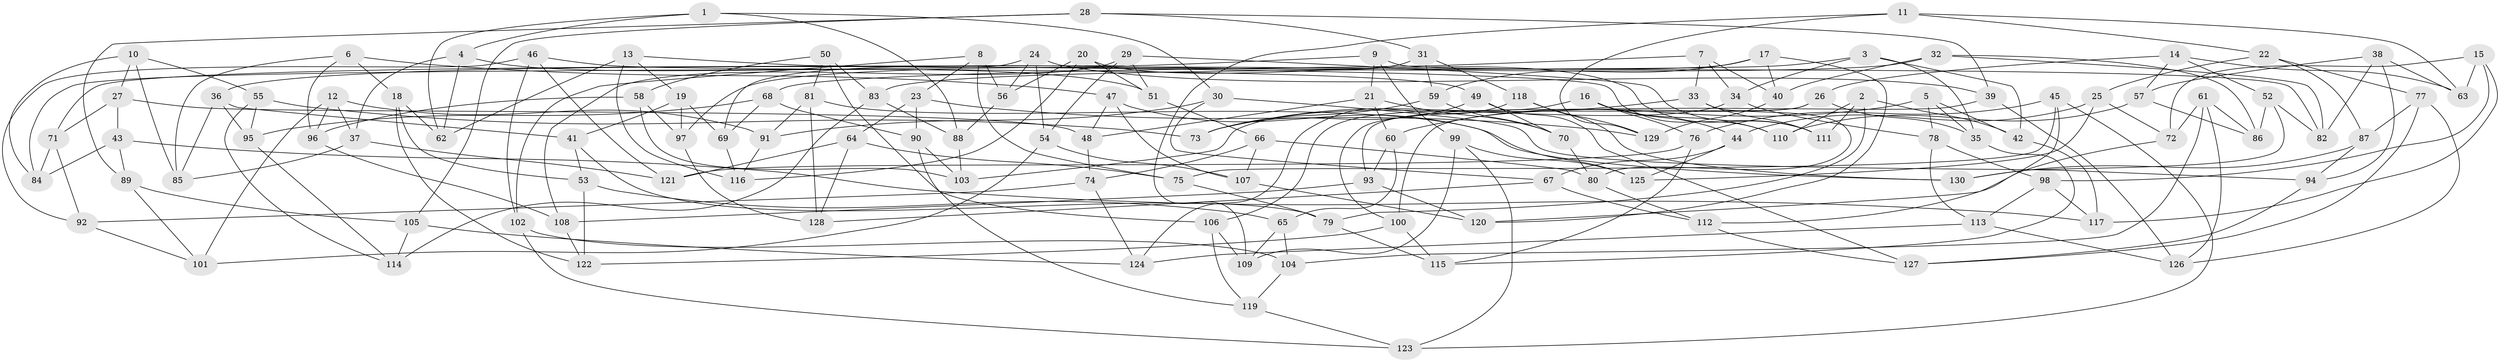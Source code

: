 // coarse degree distribution, {6: 0.3516483516483517, 4: 0.5604395604395604, 5: 0.07692307692307693, 3: 0.01098901098901099}
// Generated by graph-tools (version 1.1) at 2025/24/03/03/25 07:24:29]
// undirected, 130 vertices, 260 edges
graph export_dot {
graph [start="1"]
  node [color=gray90,style=filled];
  1;
  2;
  3;
  4;
  5;
  6;
  7;
  8;
  9;
  10;
  11;
  12;
  13;
  14;
  15;
  16;
  17;
  18;
  19;
  20;
  21;
  22;
  23;
  24;
  25;
  26;
  27;
  28;
  29;
  30;
  31;
  32;
  33;
  34;
  35;
  36;
  37;
  38;
  39;
  40;
  41;
  42;
  43;
  44;
  45;
  46;
  47;
  48;
  49;
  50;
  51;
  52;
  53;
  54;
  55;
  56;
  57;
  58;
  59;
  60;
  61;
  62;
  63;
  64;
  65;
  66;
  67;
  68;
  69;
  70;
  71;
  72;
  73;
  74;
  75;
  76;
  77;
  78;
  79;
  80;
  81;
  82;
  83;
  84;
  85;
  86;
  87;
  88;
  89;
  90;
  91;
  92;
  93;
  94;
  95;
  96;
  97;
  98;
  99;
  100;
  101;
  102;
  103;
  104;
  105;
  106;
  107;
  108;
  109;
  110;
  111;
  112;
  113;
  114;
  115;
  116;
  117;
  118;
  119;
  120;
  121;
  122;
  123;
  124;
  125;
  126;
  127;
  128;
  129;
  130;
  1 -- 62;
  1 -- 4;
  1 -- 88;
  1 -- 30;
  2 -- 79;
  2 -- 42;
  2 -- 110;
  2 -- 111;
  3 -- 83;
  3 -- 35;
  3 -- 42;
  3 -- 34;
  4 -- 37;
  4 -- 51;
  4 -- 62;
  5 -- 60;
  5 -- 35;
  5 -- 42;
  5 -- 78;
  6 -- 47;
  6 -- 85;
  6 -- 96;
  6 -- 18;
  7 -- 40;
  7 -- 33;
  7 -- 68;
  7 -- 34;
  8 -- 23;
  8 -- 102;
  8 -- 75;
  8 -- 56;
  9 -- 21;
  9 -- 71;
  9 -- 99;
  9 -- 82;
  10 -- 85;
  10 -- 55;
  10 -- 84;
  10 -- 27;
  11 -- 63;
  11 -- 129;
  11 -- 109;
  11 -- 22;
  12 -- 96;
  12 -- 101;
  12 -- 37;
  12 -- 91;
  13 -- 62;
  13 -- 110;
  13 -- 19;
  13 -- 116;
  14 -- 26;
  14 -- 57;
  14 -- 63;
  14 -- 52;
  15 -- 63;
  15 -- 117;
  15 -- 72;
  15 -- 98;
  16 -- 106;
  16 -- 44;
  16 -- 76;
  16 -- 110;
  17 -- 97;
  17 -- 120;
  17 -- 40;
  17 -- 59;
  18 -- 53;
  18 -- 62;
  18 -- 122;
  19 -- 69;
  19 -- 97;
  19 -- 41;
  20 -- 51;
  20 -- 56;
  20 -- 116;
  20 -- 111;
  21 -- 70;
  21 -- 60;
  21 -- 48;
  22 -- 25;
  22 -- 87;
  22 -- 77;
  23 -- 129;
  23 -- 90;
  23 -- 64;
  24 -- 54;
  24 -- 84;
  24 -- 56;
  24 -- 39;
  25 -- 72;
  25 -- 44;
  25 -- 125;
  26 -- 93;
  26 -- 100;
  26 -- 35;
  27 -- 43;
  27 -- 71;
  27 -- 48;
  28 -- 89;
  28 -- 105;
  28 -- 31;
  28 -- 39;
  29 -- 108;
  29 -- 51;
  29 -- 54;
  29 -- 111;
  30 -- 67;
  30 -- 94;
  30 -- 91;
  31 -- 118;
  31 -- 59;
  31 -- 69;
  32 -- 36;
  32 -- 86;
  32 -- 82;
  32 -- 40;
  33 -- 111;
  33 -- 80;
  33 -- 73;
  34 -- 78;
  34 -- 103;
  35 -- 115;
  36 -- 41;
  36 -- 95;
  36 -- 85;
  37 -- 85;
  37 -- 121;
  38 -- 82;
  38 -- 57;
  38 -- 63;
  38 -- 94;
  39 -- 126;
  39 -- 100;
  40 -- 129;
  41 -- 79;
  41 -- 53;
  42 -- 117;
  43 -- 89;
  43 -- 117;
  43 -- 84;
  44 -- 67;
  44 -- 125;
  45 -- 112;
  45 -- 123;
  45 -- 76;
  45 -- 75;
  46 -- 121;
  46 -- 102;
  46 -- 49;
  46 -- 92;
  47 -- 125;
  47 -- 48;
  47 -- 107;
  48 -- 74;
  49 -- 70;
  49 -- 73;
  49 -- 127;
  50 -- 58;
  50 -- 83;
  50 -- 106;
  50 -- 81;
  51 -- 66;
  52 -- 86;
  52 -- 130;
  52 -- 82;
  53 -- 122;
  53 -- 65;
  54 -- 107;
  54 -- 101;
  55 -- 114;
  55 -- 95;
  55 -- 73;
  56 -- 88;
  57 -- 86;
  57 -- 110;
  58 -- 96;
  58 -- 97;
  58 -- 103;
  59 -- 73;
  59 -- 70;
  60 -- 65;
  60 -- 93;
  61 -- 72;
  61 -- 86;
  61 -- 126;
  61 -- 104;
  64 -- 128;
  64 -- 75;
  64 -- 121;
  65 -- 109;
  65 -- 104;
  66 -- 74;
  66 -- 107;
  66 -- 80;
  67 -- 112;
  67 -- 128;
  68 -- 69;
  68 -- 95;
  68 -- 90;
  69 -- 116;
  70 -- 80;
  71 -- 84;
  71 -- 92;
  72 -- 120;
  74 -- 124;
  74 -- 92;
  75 -- 79;
  76 -- 115;
  76 -- 121;
  77 -- 87;
  77 -- 126;
  77 -- 127;
  78 -- 98;
  78 -- 113;
  79 -- 115;
  80 -- 112;
  81 -- 130;
  81 -- 128;
  81 -- 91;
  83 -- 88;
  83 -- 114;
  87 -- 130;
  87 -- 94;
  88 -- 103;
  89 -- 105;
  89 -- 101;
  90 -- 103;
  90 -- 119;
  91 -- 116;
  92 -- 101;
  93 -- 108;
  93 -- 120;
  94 -- 127;
  95 -- 114;
  96 -- 108;
  97 -- 128;
  98 -- 113;
  98 -- 117;
  99 -- 109;
  99 -- 125;
  99 -- 123;
  100 -- 115;
  100 -- 122;
  102 -- 123;
  102 -- 104;
  104 -- 119;
  105 -- 124;
  105 -- 114;
  106 -- 109;
  106 -- 119;
  107 -- 120;
  108 -- 122;
  112 -- 127;
  113 -- 126;
  113 -- 124;
  118 -- 129;
  118 -- 130;
  118 -- 124;
  119 -- 123;
}
